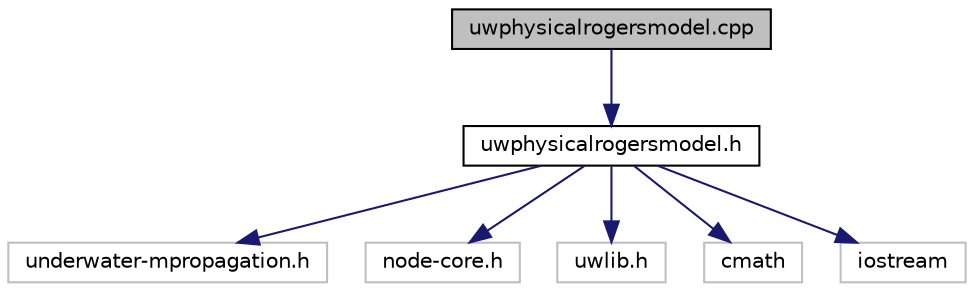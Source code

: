 digraph "uwphysicalrogersmodel.cpp"
{
 // LATEX_PDF_SIZE
  edge [fontname="Helvetica",fontsize="10",labelfontname="Helvetica",labelfontsize="10"];
  node [fontname="Helvetica",fontsize="10",shape=record];
  Node1 [label="uwphysicalrogersmodel.cpp",height=0.2,width=0.4,color="black", fillcolor="grey75", style="filled", fontcolor="black",tooltip="Implementation of UnderwaterPhysicalRogersModelRogersModel class."];
  Node1 -> Node2 [color="midnightblue",fontsize="10",style="solid",fontname="Helvetica"];
  Node2 [label="uwphysicalrogersmodel.h",height=0.2,width=0.4,color="black", fillcolor="white", style="filled",URL="$uwphysicalrogersmodel_8h.html",tooltip="Definition of UwPhysicalRogersModel class."];
  Node2 -> Node3 [color="midnightblue",fontsize="10",style="solid",fontname="Helvetica"];
  Node3 [label="underwater-mpropagation.h",height=0.2,width=0.4,color="grey75", fillcolor="white", style="filled",tooltip=" "];
  Node2 -> Node4 [color="midnightblue",fontsize="10",style="solid",fontname="Helvetica"];
  Node4 [label="node-core.h",height=0.2,width=0.4,color="grey75", fillcolor="white", style="filled",tooltip=" "];
  Node2 -> Node5 [color="midnightblue",fontsize="10",style="solid",fontname="Helvetica"];
  Node5 [label="uwlib.h",height=0.2,width=0.4,color="grey75", fillcolor="white", style="filled",tooltip=" "];
  Node2 -> Node6 [color="midnightblue",fontsize="10",style="solid",fontname="Helvetica"];
  Node6 [label="cmath",height=0.2,width=0.4,color="grey75", fillcolor="white", style="filled",tooltip=" "];
  Node2 -> Node7 [color="midnightblue",fontsize="10",style="solid",fontname="Helvetica"];
  Node7 [label="iostream",height=0.2,width=0.4,color="grey75", fillcolor="white", style="filled",tooltip=" "];
}
